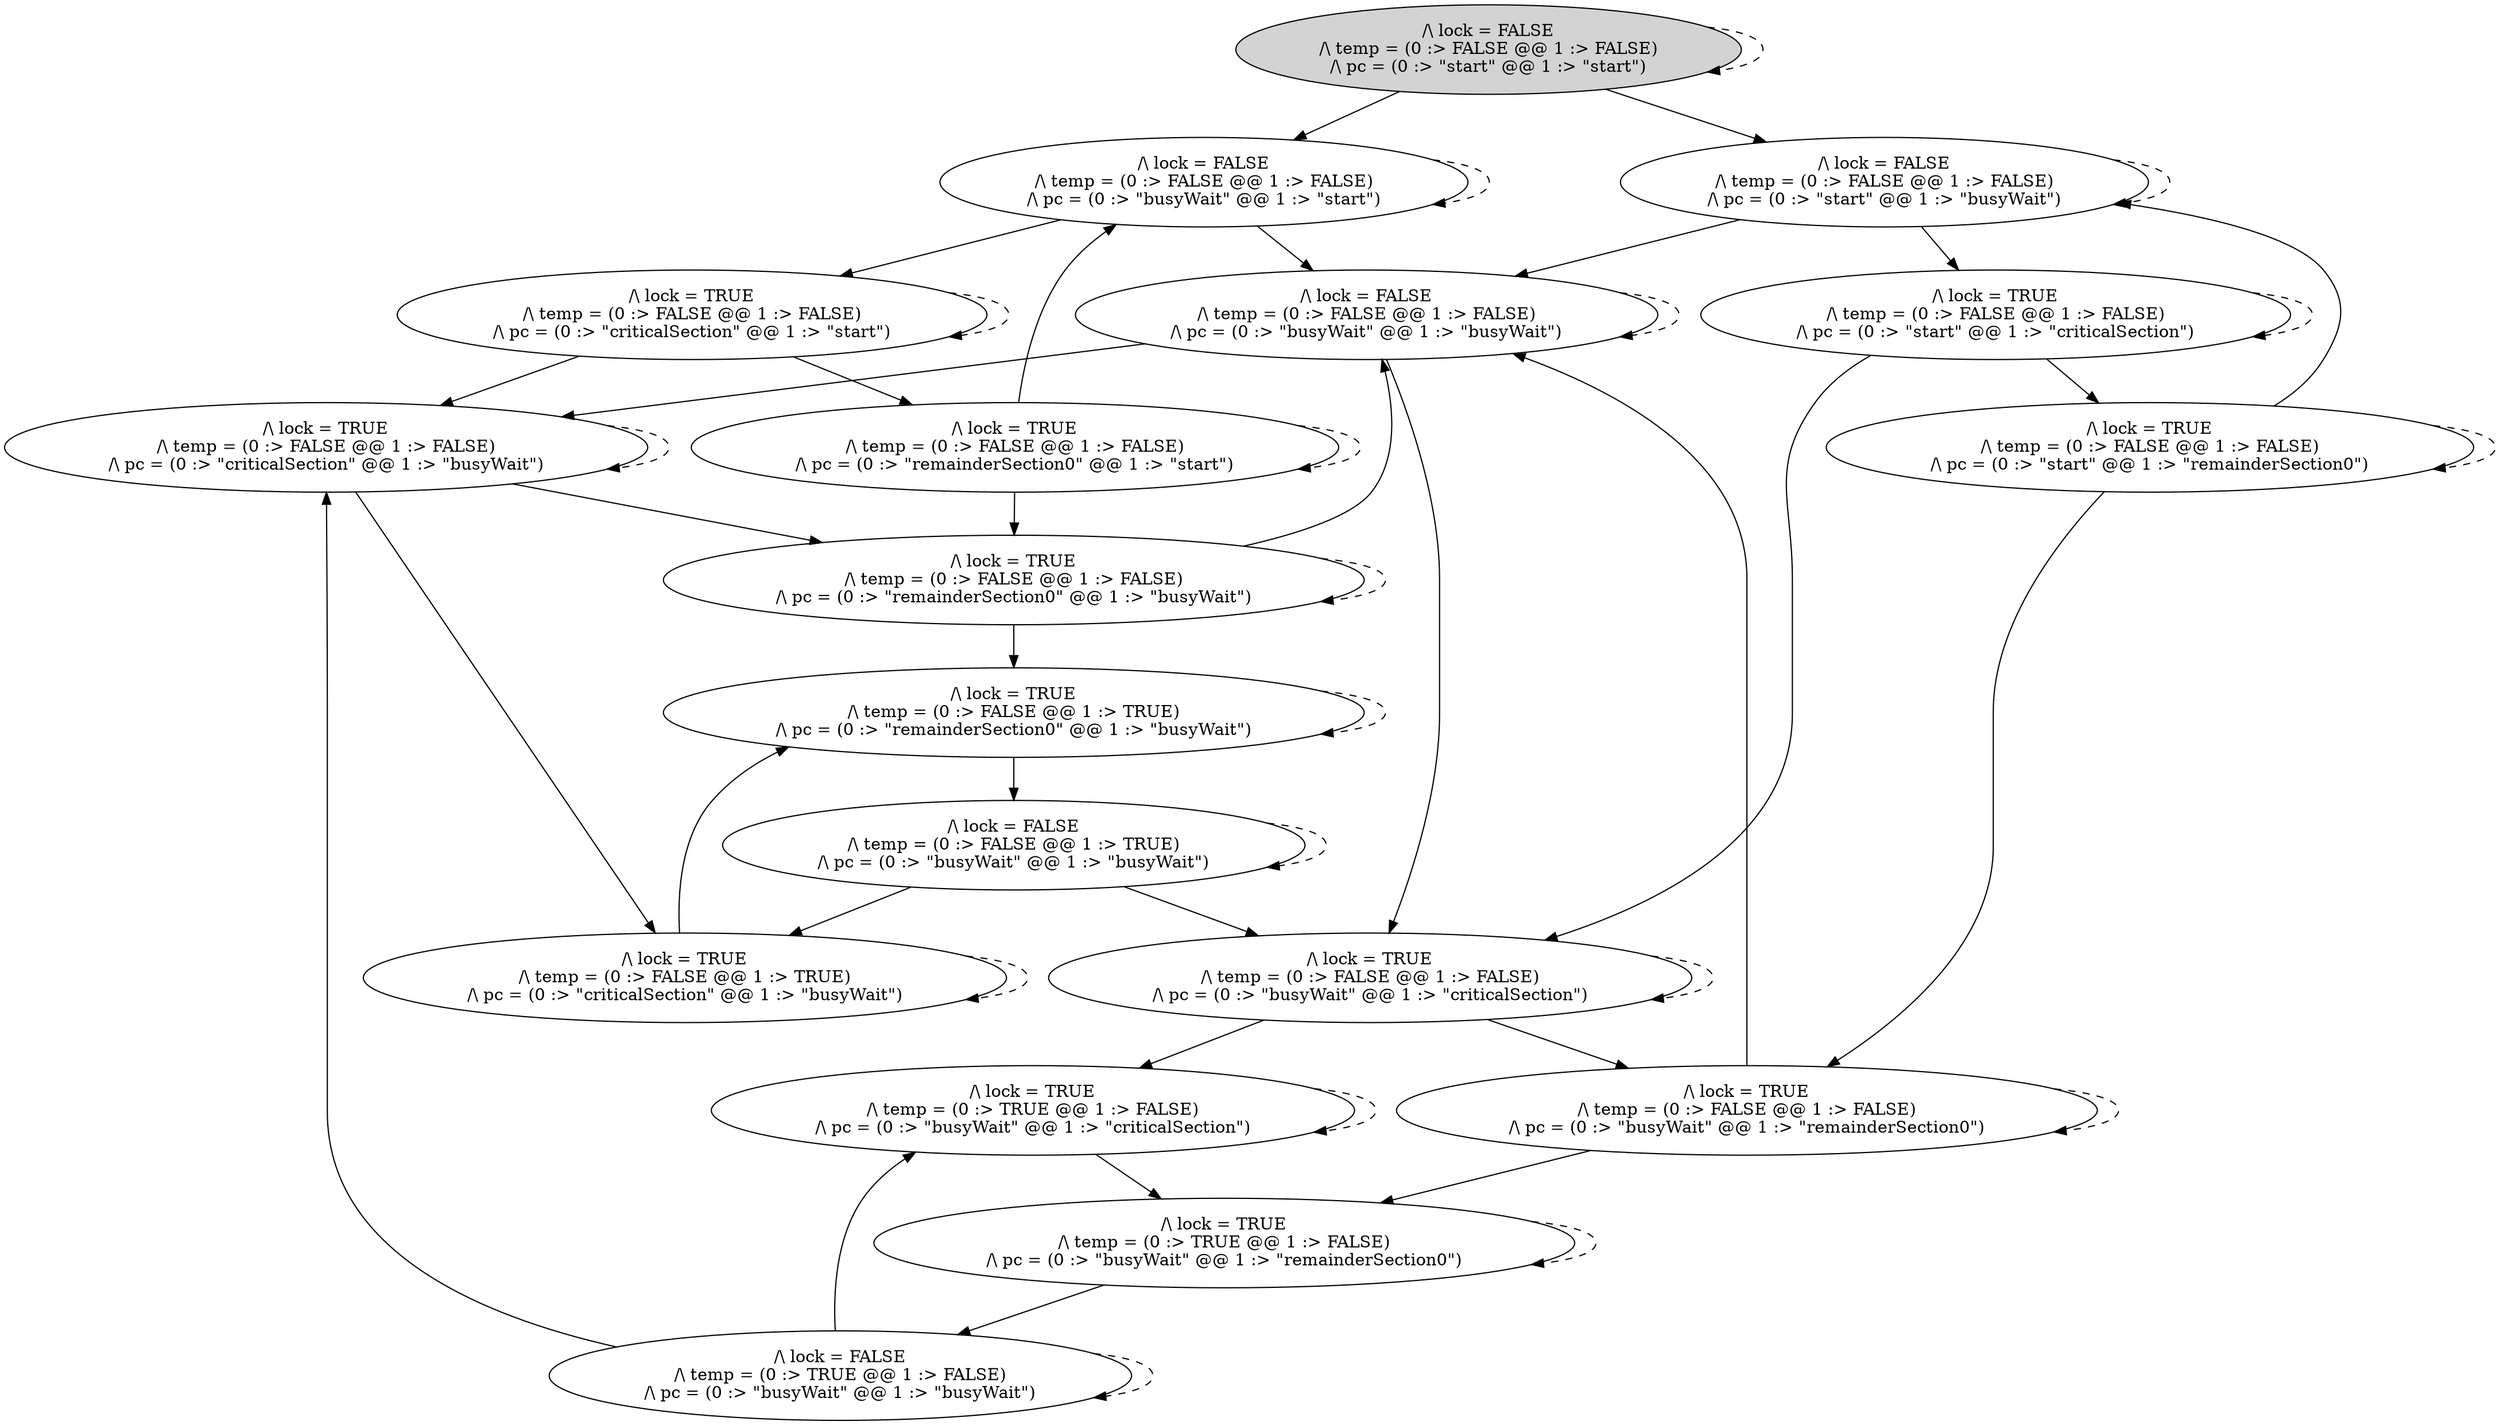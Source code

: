 strict digraph DiskGraph {
7833824692141956186 [style = filled] [label="/\\ lock = FALSE
/\\ temp = (0 :> FALSE @@ 1 :> FALSE)
/\\ pc = (0 :> \"start\" @@ 1 :> \"start\")"]
7833824692141956186 -> 820525353541447303;
820525353541447303 [label="/\\ lock = FALSE
/\\ temp = (0 :> FALSE @@ 1 :> FALSE)
/\\ pc = (0 :> \"busyWait\" @@ 1 :> \"start\")"];
7833824692141956186 -> 8378761633799165367;
8378761633799165367 [label="/\\ lock = FALSE
/\\ temp = (0 :> FALSE @@ 1 :> FALSE)
/\\ pc = (0 :> \"start\" @@ 1 :> \"busyWait\")"];
7833824692141956186 -> 7833824692141956186 [style="dashed"];
7833824692141956186 [label="/\\ lock = FALSE
/\\ temp = (0 :> FALSE @@ 1 :> FALSE)
/\\ pc = (0 :> \"start\" @@ 1 :> \"start\")"];
8378761633799165367 -> -8553429442151658978;
-8553429442151658978 [label="/\\ lock = FALSE
/\\ temp = (0 :> FALSE @@ 1 :> FALSE)
/\\ pc = (0 :> \"busyWait\" @@ 1 :> \"busyWait\")"];
8378761633799165367 -> -8643926534061935931;
-8643926534061935931 [label="/\\ lock = TRUE
/\\ temp = (0 :> FALSE @@ 1 :> FALSE)
/\\ pc = (0 :> \"start\" @@ 1 :> \"criticalSection\")"];
8378761633799165367 -> 8378761633799165367 [style="dashed"];
8378761633799165367 [label="/\\ lock = FALSE
/\\ temp = (0 :> FALSE @@ 1 :> FALSE)
/\\ pc = (0 :> \"start\" @@ 1 :> \"busyWait\")"];
820525353541447303 -> 5670130805969885464;
5670130805969885464 [label="/\\ lock = TRUE
/\\ temp = (0 :> FALSE @@ 1 :> FALSE)
/\\ pc = (0 :> \"criticalSection\" @@ 1 :> \"start\")"];
820525353541447303 -> -8553429442151658978;
820525353541447303 -> 820525353541447303 [style="dashed"];
820525353541447303 [label="/\\ lock = FALSE
/\\ temp = (0 :> FALSE @@ 1 :> FALSE)
/\\ pc = (0 :> \"busyWait\" @@ 1 :> \"start\")"];
-8553429442151658978 -> 6634755343036462187;
6634755343036462187 [label="/\\ lock = TRUE
/\\ temp = (0 :> FALSE @@ 1 :> FALSE)
/\\ pc = (0 :> \"criticalSection\" @@ 1 :> \"busyWait\")"];
-8553429442151658978 -> 4681470477219148541;
4681470477219148541 [label="/\\ lock = TRUE
/\\ temp = (0 :> FALSE @@ 1 :> FALSE)
/\\ pc = (0 :> \"busyWait\" @@ 1 :> \"criticalSection\")"];
-8553429442151658978 -> -8553429442151658978 [style="dashed"];
-8553429442151658978 [label="/\\ lock = FALSE
/\\ temp = (0 :> FALSE @@ 1 :> FALSE)
/\\ pc = (0 :> \"busyWait\" @@ 1 :> \"busyWait\")"];
-8643926534061935931 -> 4681470477219148541;
-8643926534061935931 -> -1802448031219226926;
-1802448031219226926 [label="/\\ lock = TRUE
/\\ temp = (0 :> FALSE @@ 1 :> FALSE)
/\\ pc = (0 :> \"start\" @@ 1 :> \"remainderSection0\")"];
-8643926534061935931 -> -8643926534061935931 [style="dashed"];
-8643926534061935931 [label="/\\ lock = TRUE
/\\ temp = (0 :> FALSE @@ 1 :> FALSE)
/\\ pc = (0 :> \"start\" @@ 1 :> \"criticalSection\")"];
5670130805969885464 -> -7382808566899706219;
-7382808566899706219 [label="/\\ lock = TRUE
/\\ temp = (0 :> FALSE @@ 1 :> FALSE)
/\\ pc = (0 :> \"remainderSection0\" @@ 1 :> \"start\")"];
5670130805969885464 -> 6634755343036462187;
5670130805969885464 -> 5670130805969885464 [style="dashed"];
5670130805969885464 [label="/\\ lock = TRUE
/\\ temp = (0 :> FALSE @@ 1 :> FALSE)
/\\ pc = (0 :> \"criticalSection\" @@ 1 :> \"start\")"];
6634755343036462187 -> -7673388191662219571;
-7673388191662219571 [label="/\\ lock = TRUE
/\\ temp = (0 :> FALSE @@ 1 :> FALSE)
/\\ pc = (0 :> \"remainderSection0\" @@ 1 :> \"busyWait\")"];
6634755343036462187 -> 531762653976830665;
531762653976830665 [label="/\\ lock = TRUE
/\\ temp = (0 :> FALSE @@ 1 :> TRUE)
/\\ pc = (0 :> \"criticalSection\" @@ 1 :> \"busyWait\")"];
6634755343036462187 -> 6634755343036462187 [style="dashed"];
6634755343036462187 [label="/\\ lock = TRUE
/\\ temp = (0 :> FALSE @@ 1 :> FALSE)
/\\ pc = (0 :> \"criticalSection\" @@ 1 :> \"busyWait\")"];
4681470477219148541 -> 5162599159004646965;
5162599159004646965 [label="/\\ lock = TRUE
/\\ temp = (0 :> TRUE @@ 1 :> FALSE)
/\\ pc = (0 :> \"busyWait\" @@ 1 :> \"criticalSection\")"];
4681470477219148541 -> 7636780515954704860;
7636780515954704860 [label="/\\ lock = TRUE
/\\ temp = (0 :> FALSE @@ 1 :> FALSE)
/\\ pc = (0 :> \"busyWait\" @@ 1 :> \"remainderSection0\")"];
4681470477219148541 -> 4681470477219148541 [style="dashed"];
4681470477219148541 [label="/\\ lock = TRUE
/\\ temp = (0 :> FALSE @@ 1 :> FALSE)
/\\ pc = (0 :> \"busyWait\" @@ 1 :> \"criticalSection\")"];
-1802448031219226926 -> 7636780515954704860;
-1802448031219226926 -> 8378761633799165367;
-1802448031219226926 -> -1802448031219226926 [style="dashed"];
-1802448031219226926 [label="/\\ lock = TRUE
/\\ temp = (0 :> FALSE @@ 1 :> FALSE)
/\\ pc = (0 :> \"start\" @@ 1 :> \"remainderSection0\")"];
-7382808566899706219 -> 820525353541447303;
-7382808566899706219 -> -7673388191662219571;
-7382808566899706219 -> -7382808566899706219 [style="dashed"];
-7382808566899706219 [label="/\\ lock = TRUE
/\\ temp = (0 :> FALSE @@ 1 :> FALSE)
/\\ pc = (0 :> \"remainderSection0\" @@ 1 :> \"start\")"];
-7673388191662219571 -> -8553429442151658978;
-7673388191662219571 -> -4341439724135245374;
-4341439724135245374 [label="/\\ lock = TRUE
/\\ temp = (0 :> FALSE @@ 1 :> TRUE)
/\\ pc = (0 :> \"remainderSection0\" @@ 1 :> \"busyWait\")"];
-7673388191662219571 -> -7673388191662219571 [style="dashed"];
-7673388191662219571 [label="/\\ lock = TRUE
/\\ temp = (0 :> FALSE @@ 1 :> FALSE)
/\\ pc = (0 :> \"remainderSection0\" @@ 1 :> \"busyWait\")"];
531762653976830665 -> -4341439724135245374;
531762653976830665 -> 531762653976830665;
531762653976830665 -> 531762653976830665 [style="dashed"];
531762653976830665 [label="/\\ lock = TRUE
/\\ temp = (0 :> FALSE @@ 1 :> TRUE)
/\\ pc = (0 :> \"criticalSection\" @@ 1 :> \"busyWait\")"];
5162599159004646965 -> 5162599159004646965;
5162599159004646965 -> -1267561907449131696;
-1267561907449131696 [label="/\\ lock = TRUE
/\\ temp = (0 :> TRUE @@ 1 :> FALSE)
/\\ pc = (0 :> \"busyWait\" @@ 1 :> \"remainderSection0\")"];
5162599159004646965 -> 5162599159004646965 [style="dashed"];
5162599159004646965 [label="/\\ lock = TRUE
/\\ temp = (0 :> TRUE @@ 1 :> FALSE)
/\\ pc = (0 :> \"busyWait\" @@ 1 :> \"criticalSection\")"];
7636780515954704860 -> -1267561907449131696;
-4341439724135245374 -> -7417768988366422166;
-7417768988366422166 [label="/\\ lock = FALSE
/\\ temp = (0 :> FALSE @@ 1 :> TRUE)
/\\ pc = (0 :> \"busyWait\" @@ 1 :> \"busyWait\")"];
-4341439724135245374 -> -4341439724135245374;
-4341439724135245374 -> -4341439724135245374 [style="dashed"];
-4341439724135245374 [label="/\\ lock = TRUE
/\\ temp = (0 :> FALSE @@ 1 :> TRUE)
/\\ pc = (0 :> \"remainderSection0\" @@ 1 :> \"busyWait\")"];
-1267561907449131696 -> -1267561907449131696;
-1267561907449131696 -> -3297113522027799364;
-3297113522027799364 [label="/\\ lock = FALSE
/\\ temp = (0 :> TRUE @@ 1 :> FALSE)
/\\ pc = (0 :> \"busyWait\" @@ 1 :> \"busyWait\")"];
-1267561907449131696 -> -1267561907449131696 [style="dashed"];
-1267561907449131696 [label="/\\ lock = TRUE
/\\ temp = (0 :> TRUE @@ 1 :> FALSE)
/\\ pc = (0 :> \"busyWait\" @@ 1 :> \"remainderSection0\")"];
7636780515954704860 -> -8553429442151658978;
7636780515954704860 -> 7636780515954704860 [style="dashed"];
7636780515954704860 [label="/\\ lock = TRUE
/\\ temp = (0 :> FALSE @@ 1 :> FALSE)
/\\ pc = (0 :> \"busyWait\" @@ 1 :> \"remainderSection0\")"];
-7417768988366422166 -> 531762653976830665;
-7417768988366422166 -> 4681470477219148541;
-7417768988366422166 -> -7417768988366422166 [style="dashed"];
-7417768988366422166 [label="/\\ lock = FALSE
/\\ temp = (0 :> FALSE @@ 1 :> TRUE)
/\\ pc = (0 :> \"busyWait\" @@ 1 :> \"busyWait\")"];
-3297113522027799364 -> 6634755343036462187;
-3297113522027799364 -> 5162599159004646965;
-3297113522027799364 -> -3297113522027799364 [style="dashed"];
-3297113522027799364 [label="/\\ lock = FALSE
/\\ temp = (0 :> TRUE @@ 1 :> FALSE)
/\\ pc = (0 :> \"busyWait\" @@ 1 :> \"busyWait\")"];
}